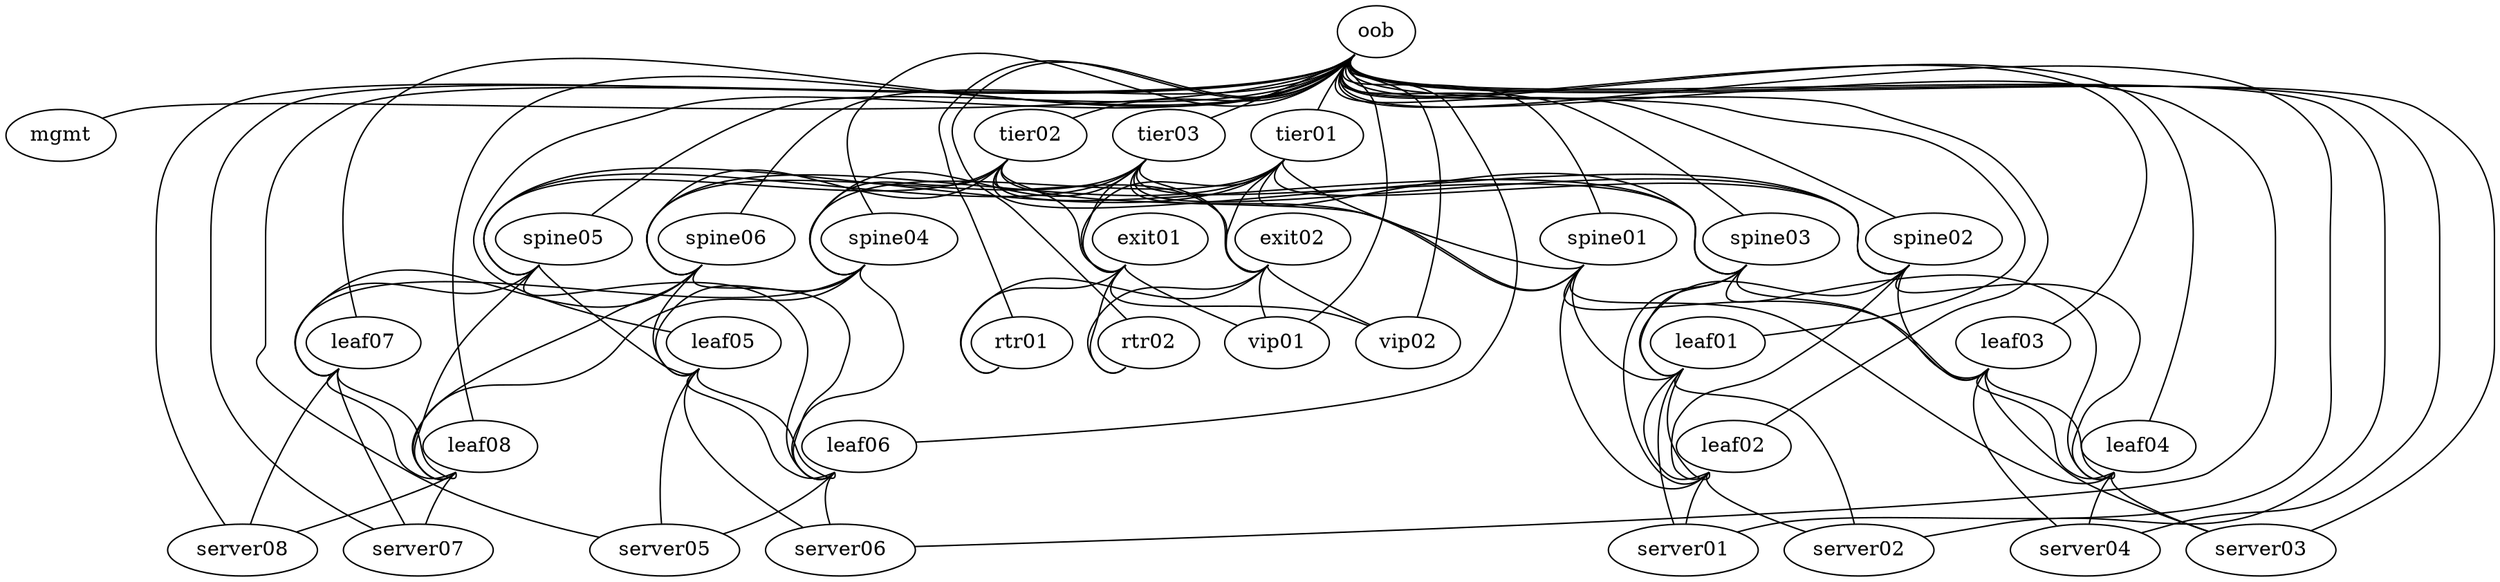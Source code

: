graph dc {
   "oob"        [function="oob-switch"]
   "mgmt"       [function="oob-server"]
   "rtr01"      [function="leaf"]
   "rtr02"      [function="leaf"]
   "exit01"      [function="leaf"]
   "exit02"      [function="leaf"]
   "vip01"      [function="host"]
   "vip02"      [function="host"]
   "tier01"     [function="spine"]
   "tier02"     [function="spine"]
   "tier03"     [function="spine"]
   "spine01"    [function="spine"]
   "spine02"    [function="spine"]
   "spine03"    [function="spine"]
   "spine04"    [function="spine"]
   "spine05"    [function="spine"]
   "spine06"    [function="spine"]
   "leaf01"     [function="leaf"]
   "leaf02"     [function="leaf"]
   "leaf03"     [function="leaf"]
   "leaf04"     [function="leaf"]
   "leaf05"     [function="leaf"]
   "leaf06"     [function="leaf"]
   "leaf07"     [function="leaf"]
   "leaf08"     [function="leaf"]
   "server01"   [function="host" memory="1024"]
   "server02"   [function="host" memory="1024"]
   "server03"   [function="host" memory="1024"]
   "server04"   [function="host" memory="1024"]
   "server05"   [function="host" memory="1024"]
   "server06"   [function="host" memory="1024"]
   "server07"   [function="host" memory="1024"]
   "server08"   [function="host" memory="1024"]

  "oob":"swp1" -- "mgmt":"eth0"
  "oob":"swp2" -- "rtr01":"eth0"
  "oob":"swp3" -- "rtr02":"eth0"
  "oob":"swp4" -- "vip01":"eth0"
  "oob":"swp5" -- "vip02":"eth0"
  "oob":"swp6" -- "tier01":"eth0"
  "oob":"swp7" -- "tier02":"eth0"
  "oob":"swp8" -- "tier03":"eth0"
  "oob":"swp9" -- "spine01":"eth0"
  "oob":"swp10" -- "spine02":"eth0"
  "oob":"swp11" -- "spine03":"eth0"
  "oob":"swp12" -- "spine04":"eth0"
  "oob":"swp13" -- "spine05":"eth0"
  "oob":"swp14" -- "spine06":"eth0"
  "oob":"swp15" -- "leaf01":"eth0"
  "oob":"swp16" -- "leaf02":"eth0"
  "oob":"swp17" -- "leaf03":"eth0"
  "oob":"swp18" -- "leaf04":"eth0"
  "oob":"swp19" -- "leaf05":"eth0"
  "oob":"swp20" -- "leaf06":"eth0"
  "oob":"swp21" -- "leaf07":"eth0"
  "oob":"swp22" -- "leaf08":"eth0"
  "oob":"swp23" -- "server01":"eth0"
  "oob":"swp24" -- "server02":"eth0"
  "oob":"swp25" -- "server03":"eth0"
  "oob":"swp26" -- "server04":"eth0"
  "oob":"swp27" -- "server05":"eth0"
  "oob":"swp28" -- "server06":"eth0"
  "oob":"swp29" -- "server07":"eth0"
  "oob":"swp30" -- "server08":"eth0"

  "exit01":"swp4" -- "vip01":"eth1"
  "exit01":"swp5" -- "vip02":"eth1"
  "exit01":"swp6" -- "rtr01":"swp1"
  "exit01":"swp7" -- "rtr02":"swp1"
  
  "exit02":"swp4" -- "vip01":"eth2"
  "exit02":"swp5" -- "vip02":"eth2"
  "exit02":"swp6" -- "rtr01":"swp2"
  "exit02":"swp7" -- "rtr02":"swp2"

  "tier01":"swp1" -- "spine01":"swp49"
  "tier01":"swp2" -- "spine02":"swp49"
  "tier01":"swp3" -- "spine03":"swp49"
  "tier01":"swp4" -- "spine04":"swp49"
  "tier01":"swp5" -- "spine05":"swp49"
  "tier01":"swp6" -- "spine06":"swp49"
  "tier01":"swp7" -- "exit01":"swp1"
  "tier01":"swp8" -- "exit02":"swp1"

  "tier02":"swp1" -- "spine01":"swp50"
  "tier02":"swp2" -- "spine02":"swp50"
  "tier02":"swp3" -- "spine03":"swp50"
  "tier02":"swp4" -- "spine04":"swp50"
  "tier02":"swp5" -- "spine05":"swp50"
  "tier02":"swp6" -- "spine06":"swp50"
  "tier02":"swp7" -- "exit01":"swp2"
  "tier02":"swp8" -- "exit02":"swp2"

  "tier03":"swp1" -- "spine01":"swp51"
  "tier03":"swp2" -- "spine02":"swp51"
  "tier03":"swp3" -- "spine03":"swp51"
  "tier03":"swp4" -- "spine04":"swp51"
  "tier03":"swp5" -- "spine05":"swp51"
  "tier03":"swp6" -- "spine06":"swp51"
  "tier03":"swp7" -- "exit01":"swp3"
  "tier03":"swp8" -- "exit02":"swp3"
  
  "spine01":"swp1" -- "leaf01":"swp49"
  "spine01":"swp2" -- "leaf02":"swp49"
  "spine01":"swp3" -- "leaf03":"swp49"
  "spine01":"swp4" -- "leaf04":"swp49"
  
  "spine02":"swp1" -- "leaf01":"swp50"
  "spine02":"swp2" -- "leaf02":"swp50"
  "spine02":"swp3" -- "leaf03":"swp50"
  "spine02":"swp4" -- "leaf04":"swp50"
  
  "spine03":"swp1" -- "leaf01":"swp51"
  "spine03":"swp2" -- "leaf02":"swp51"
  "spine03":"swp3" -- "leaf03":"swp51"
  "spine03":"swp4" -- "leaf04":"swp51"
  
  "spine04":"swp1" -- "leaf05":"swp49"
  "spine04":"swp2" -- "leaf06":"swp49"
  "spine04":"swp3" -- "leaf07":"swp49"
  "spine04":"swp4" -- "leaf08":"swp49"
  
  "spine05":"swp1" -- "leaf05":"swp50"
  "spine05":"swp2" -- "leaf06":"swp50"
  "spine05":"swp3" -- "leaf07":"swp50"
  "spine05":"swp4" -- "leaf08":"swp50"
  
  "spine06":"swp1" -- "leaf05":"swp51"
  "spine06":"swp2" -- "leaf06":"swp51"
  "spine06":"swp3" -- "leaf07":"swp51"
  "spine06":"swp4" -- "leaf08":"swp51"
  
  "leaf01":"swp20" -- "leaf02":"swp20"
  "leaf01":"swp21" -- "leaf02":"swp21"

  "leaf03":"swp20" -- "leaf04":"swp20"
  "leaf03":"swp21" -- "leaf04":"swp21"

  "leaf05":"swp20" -- "leaf06":"swp20"
  "leaf05":"swp21" -- "leaf06":"swp21"

  "leaf07":"swp20" -- "leaf08":"swp20"
  "leaf07":"swp21" -- "leaf08":"swp21"

  "leaf01":"swp1" -- "server01":"eth1"
  "leaf01":"swp2" -- "server02":"eth2"
  "leaf02":"swp1" -- "server01":"eth2"
  "leaf02":"swp2" -- "server02":"eth1"

  "leaf03":"swp1" -- "server03":"eth1"
  "leaf03":"swp2" -- "server04":"eth2"
  "leaf04":"swp1" -- "server03":"eth2"
  "leaf04":"swp2" -- "server04":"eth1"

  "leaf05":"swp1" -- "server05":"eth1"
  "leaf05":"swp2" -- "server06":"eth2"
  "leaf06":"swp1" -- "server05":"eth2"
  "leaf06":"swp2" -- "server06":"eth1"

  "leaf07":"swp1" -- "server07":"eth1"
  "leaf07":"swp2" -- "server08":"eth2"
  "leaf08":"swp1" -- "server07":"eth2"
  "leaf08":"swp2" -- "server08":"eth1"
}
